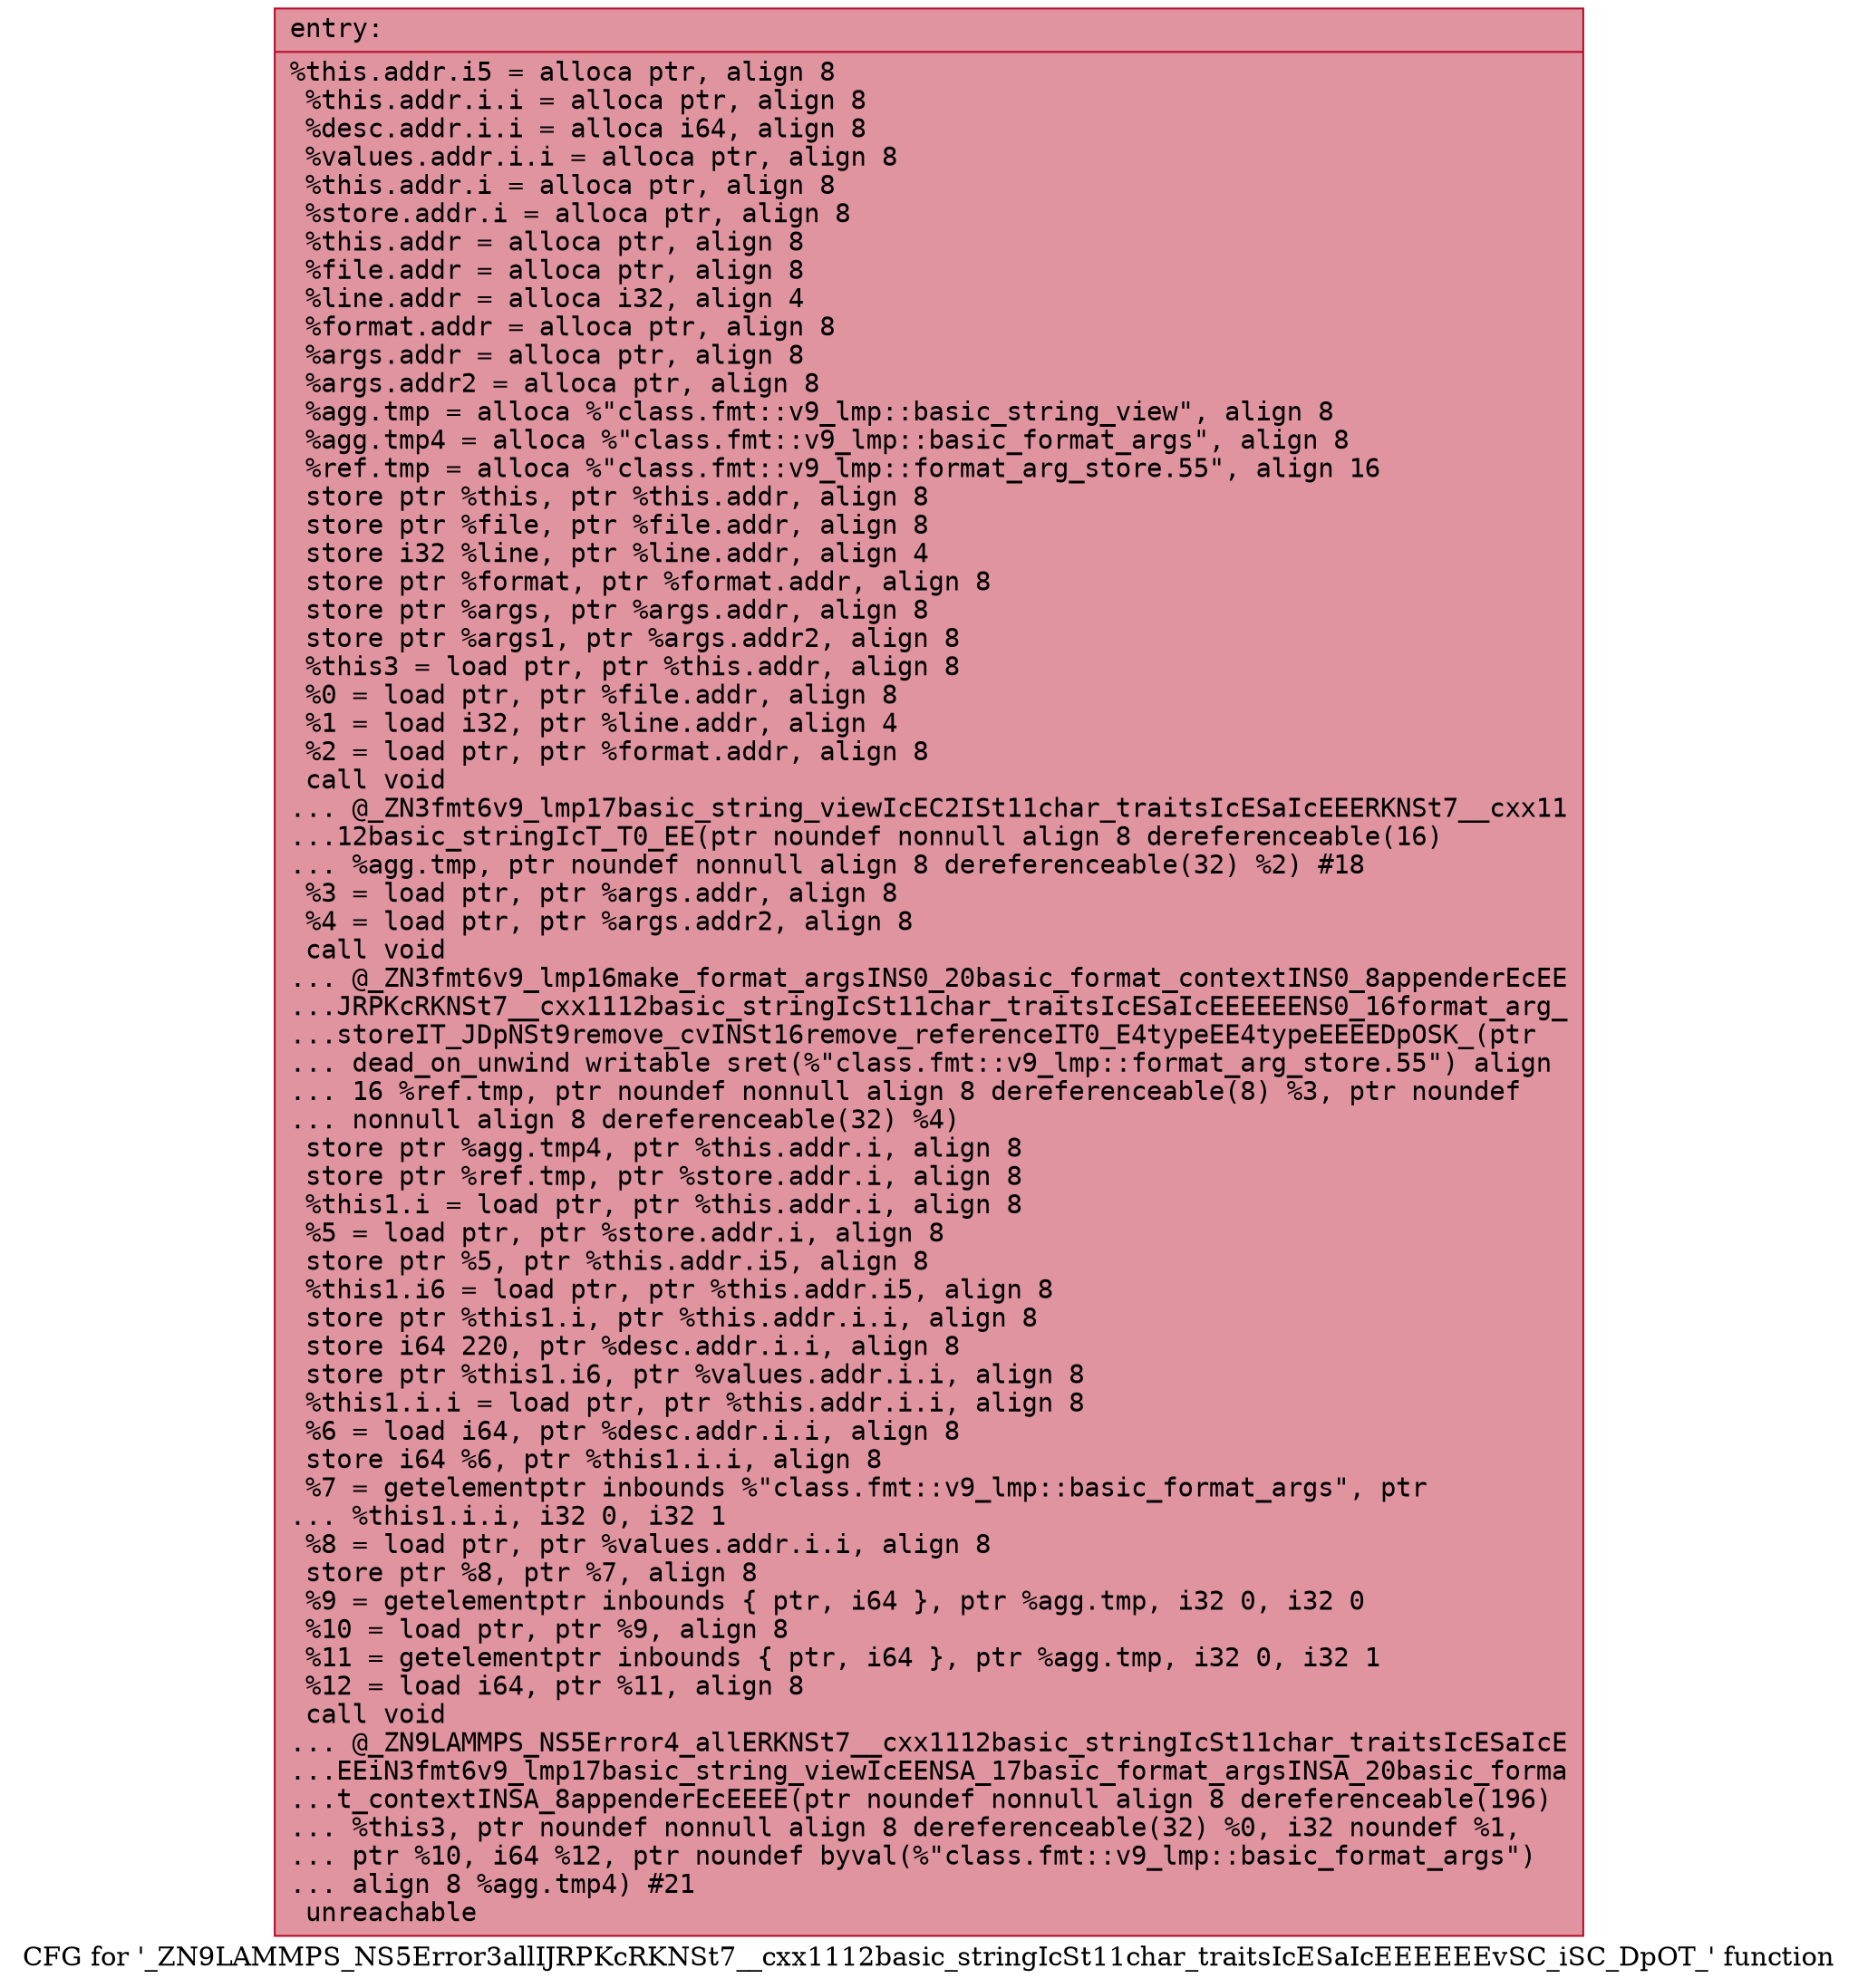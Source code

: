 digraph "CFG for '_ZN9LAMMPS_NS5Error3allIJRPKcRKNSt7__cxx1112basic_stringIcSt11char_traitsIcESaIcEEEEEEvSC_iSC_DpOT_' function" {
	label="CFG for '_ZN9LAMMPS_NS5Error3allIJRPKcRKNSt7__cxx1112basic_stringIcSt11char_traitsIcESaIcEEEEEEvSC_iSC_DpOT_' function";

	Node0x55841668c7d0 [shape=record,color="#b70d28ff", style=filled, fillcolor="#b70d2870" fontname="Courier",label="{entry:\l|  %this.addr.i5 = alloca ptr, align 8\l  %this.addr.i.i = alloca ptr, align 8\l  %desc.addr.i.i = alloca i64, align 8\l  %values.addr.i.i = alloca ptr, align 8\l  %this.addr.i = alloca ptr, align 8\l  %store.addr.i = alloca ptr, align 8\l  %this.addr = alloca ptr, align 8\l  %file.addr = alloca ptr, align 8\l  %line.addr = alloca i32, align 4\l  %format.addr = alloca ptr, align 8\l  %args.addr = alloca ptr, align 8\l  %args.addr2 = alloca ptr, align 8\l  %agg.tmp = alloca %\"class.fmt::v9_lmp::basic_string_view\", align 8\l  %agg.tmp4 = alloca %\"class.fmt::v9_lmp::basic_format_args\", align 8\l  %ref.tmp = alloca %\"class.fmt::v9_lmp::format_arg_store.55\", align 16\l  store ptr %this, ptr %this.addr, align 8\l  store ptr %file, ptr %file.addr, align 8\l  store i32 %line, ptr %line.addr, align 4\l  store ptr %format, ptr %format.addr, align 8\l  store ptr %args, ptr %args.addr, align 8\l  store ptr %args1, ptr %args.addr2, align 8\l  %this3 = load ptr, ptr %this.addr, align 8\l  %0 = load ptr, ptr %file.addr, align 8\l  %1 = load i32, ptr %line.addr, align 4\l  %2 = load ptr, ptr %format.addr, align 8\l  call void\l... @_ZN3fmt6v9_lmp17basic_string_viewIcEC2ISt11char_traitsIcESaIcEEERKNSt7__cxx11\l...12basic_stringIcT_T0_EE(ptr noundef nonnull align 8 dereferenceable(16)\l... %agg.tmp, ptr noundef nonnull align 8 dereferenceable(32) %2) #18\l  %3 = load ptr, ptr %args.addr, align 8\l  %4 = load ptr, ptr %args.addr2, align 8\l  call void\l... @_ZN3fmt6v9_lmp16make_format_argsINS0_20basic_format_contextINS0_8appenderEcEE\l...JRPKcRKNSt7__cxx1112basic_stringIcSt11char_traitsIcESaIcEEEEEENS0_16format_arg_\l...storeIT_JDpNSt9remove_cvINSt16remove_referenceIT0_E4typeEE4typeEEEEDpOSK_(ptr\l... dead_on_unwind writable sret(%\"class.fmt::v9_lmp::format_arg_store.55\") align\l... 16 %ref.tmp, ptr noundef nonnull align 8 dereferenceable(8) %3, ptr noundef\l... nonnull align 8 dereferenceable(32) %4)\l  store ptr %agg.tmp4, ptr %this.addr.i, align 8\l  store ptr %ref.tmp, ptr %store.addr.i, align 8\l  %this1.i = load ptr, ptr %this.addr.i, align 8\l  %5 = load ptr, ptr %store.addr.i, align 8\l  store ptr %5, ptr %this.addr.i5, align 8\l  %this1.i6 = load ptr, ptr %this.addr.i5, align 8\l  store ptr %this1.i, ptr %this.addr.i.i, align 8\l  store i64 220, ptr %desc.addr.i.i, align 8\l  store ptr %this1.i6, ptr %values.addr.i.i, align 8\l  %this1.i.i = load ptr, ptr %this.addr.i.i, align 8\l  %6 = load i64, ptr %desc.addr.i.i, align 8\l  store i64 %6, ptr %this1.i.i, align 8\l  %7 = getelementptr inbounds %\"class.fmt::v9_lmp::basic_format_args\", ptr\l... %this1.i.i, i32 0, i32 1\l  %8 = load ptr, ptr %values.addr.i.i, align 8\l  store ptr %8, ptr %7, align 8\l  %9 = getelementptr inbounds \{ ptr, i64 \}, ptr %agg.tmp, i32 0, i32 0\l  %10 = load ptr, ptr %9, align 8\l  %11 = getelementptr inbounds \{ ptr, i64 \}, ptr %agg.tmp, i32 0, i32 1\l  %12 = load i64, ptr %11, align 8\l  call void\l... @_ZN9LAMMPS_NS5Error4_allERKNSt7__cxx1112basic_stringIcSt11char_traitsIcESaIcE\l...EEiN3fmt6v9_lmp17basic_string_viewIcEENSA_17basic_format_argsINSA_20basic_forma\l...t_contextINSA_8appenderEcEEEE(ptr noundef nonnull align 8 dereferenceable(196)\l... %this3, ptr noundef nonnull align 8 dereferenceable(32) %0, i32 noundef %1,\l... ptr %10, i64 %12, ptr noundef byval(%\"class.fmt::v9_lmp::basic_format_args\")\l... align 8 %agg.tmp4) #21\l  unreachable\l}"];
}
